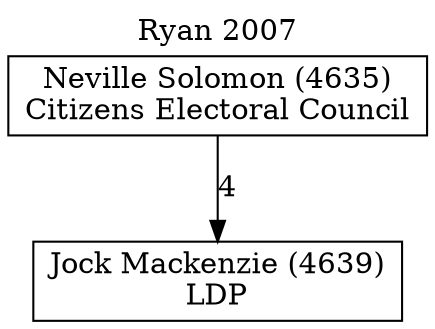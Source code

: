 // House preference flow
digraph "Jock Mackenzie (4639)_Ryan_2007" {
	graph [label="Ryan 2007" labelloc=t mclimit=10]
	node [shape=box]
	"Jock Mackenzie (4639)" [label="Jock Mackenzie (4639)
LDP"]
	"Neville Solomon (4635)" [label="Neville Solomon (4635)
Citizens Electoral Council"]
	"Neville Solomon (4635)" -> "Jock Mackenzie (4639)" [label=4]
}
